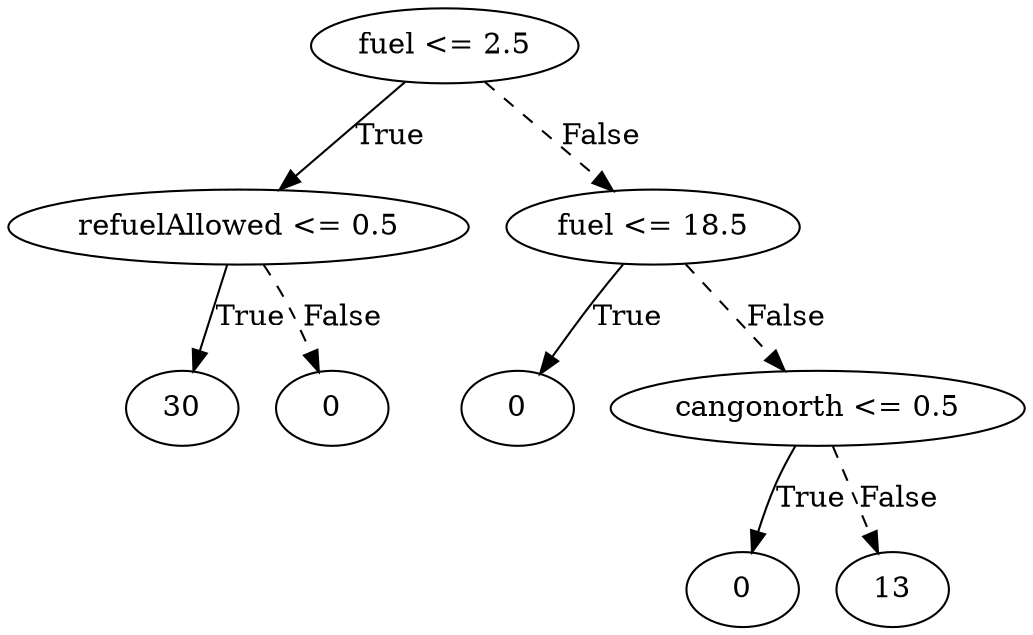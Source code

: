 digraph {
0 [label="fuel <= 2.5"];
1 [label="refuelAllowed <= 0.5"];
2 [label="30"];
1 -> 2 [label="True"];
3 [label="0"];
1 -> 3 [style="dashed", label="False"];
0 -> 1 [label="True"];
4 [label="fuel <= 18.5"];
5 [label="0"];
4 -> 5 [label="True"];
6 [label="cangonorth <= 0.5"];
7 [label="0"];
6 -> 7 [label="True"];
8 [label="13"];
6 -> 8 [style="dashed", label="False"];
4 -> 6 [style="dashed", label="False"];
0 -> 4 [style="dashed", label="False"];

}